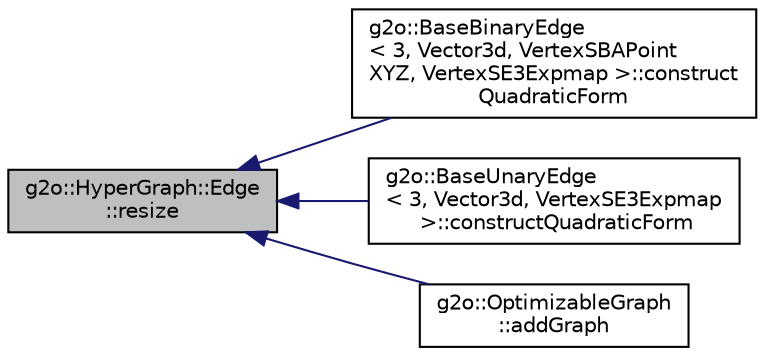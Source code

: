 digraph "g2o::HyperGraph::Edge::resize"
{
  edge [fontname="Helvetica",fontsize="10",labelfontname="Helvetica",labelfontsize="10"];
  node [fontname="Helvetica",fontsize="10",shape=record];
  rankdir="LR";
  Node3 [label="g2o::HyperGraph::Edge\l::resize",height=0.2,width=0.4,color="black", fillcolor="grey75", style="filled", fontcolor="black"];
  Node3 -> Node4 [dir="back",color="midnightblue",fontsize="10",style="solid",fontname="Helvetica"];
  Node4 [label="g2o::BaseBinaryEdge\l\< 3, Vector3d, VertexSBAPoint\lXYZ, VertexSE3Expmap \>::construct\lQuadraticForm",height=0.2,width=0.4,color="black", fillcolor="white", style="filled",URL="$classg2o_1_1_base_binary_edge.html#a06a18745d95017c6d3c841f838a65364"];
  Node3 -> Node5 [dir="back",color="midnightblue",fontsize="10",style="solid",fontname="Helvetica"];
  Node5 [label="g2o::BaseUnaryEdge\l\< 3, Vector3d, VertexSE3Expmap\l \>::constructQuadraticForm",height=0.2,width=0.4,color="black", fillcolor="white", style="filled",URL="$classg2o_1_1_base_unary_edge.html#ad7e6dc44c571be159f066bdb961ade2b"];
  Node3 -> Node6 [dir="back",color="midnightblue",fontsize="10",style="solid",fontname="Helvetica"];
  Node6 [label="g2o::OptimizableGraph\l::addGraph",height=0.2,width=0.4,color="black", fillcolor="white", style="filled",URL="$structg2o_1_1_optimizable_graph.html#acea1342d9ab0bf717710c8f78b74ff25",tooltip="adds all edges and vertices of the graph g to this graph. "];
}
